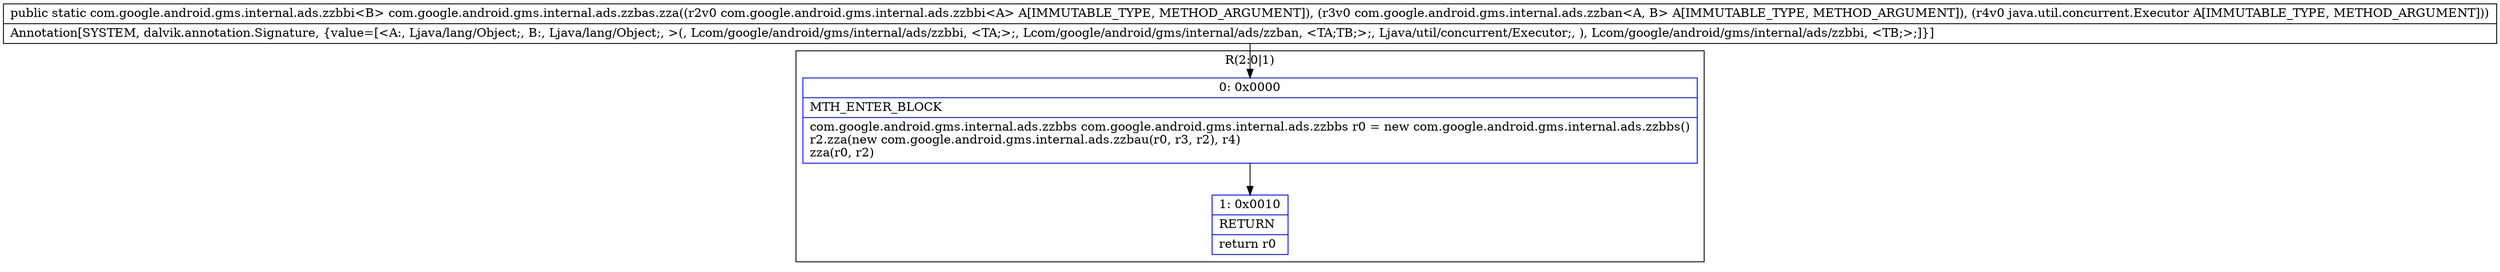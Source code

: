 digraph "CFG forcom.google.android.gms.internal.ads.zzbas.zza(Lcom\/google\/android\/gms\/internal\/ads\/zzbbi;Lcom\/google\/android\/gms\/internal\/ads\/zzban;Ljava\/util\/concurrent\/Executor;)Lcom\/google\/android\/gms\/internal\/ads\/zzbbi;" {
subgraph cluster_Region_186118996 {
label = "R(2:0|1)";
node [shape=record,color=blue];
Node_0 [shape=record,label="{0\:\ 0x0000|MTH_ENTER_BLOCK\l|com.google.android.gms.internal.ads.zzbbs com.google.android.gms.internal.ads.zzbbs r0 = new com.google.android.gms.internal.ads.zzbbs()\lr2.zza(new com.google.android.gms.internal.ads.zzbau(r0, r3, r2), r4)\lzza(r0, r2)\l}"];
Node_1 [shape=record,label="{1\:\ 0x0010|RETURN\l|return r0\l}"];
}
MethodNode[shape=record,label="{public static com.google.android.gms.internal.ads.zzbbi\<B\> com.google.android.gms.internal.ads.zzbas.zza((r2v0 com.google.android.gms.internal.ads.zzbbi\<A\> A[IMMUTABLE_TYPE, METHOD_ARGUMENT]), (r3v0 com.google.android.gms.internal.ads.zzban\<A, B\> A[IMMUTABLE_TYPE, METHOD_ARGUMENT]), (r4v0 java.util.concurrent.Executor A[IMMUTABLE_TYPE, METHOD_ARGUMENT]))  | Annotation[SYSTEM, dalvik.annotation.Signature, \{value=[\<A:, Ljava\/lang\/Object;, B:, Ljava\/lang\/Object;, \>(, Lcom\/google\/android\/gms\/internal\/ads\/zzbbi, \<TA;\>;, Lcom\/google\/android\/gms\/internal\/ads\/zzban, \<TA;TB;\>;, Ljava\/util\/concurrent\/Executor;, ), Lcom\/google\/android\/gms\/internal\/ads\/zzbbi, \<TB;\>;]\}]\l}"];
MethodNode -> Node_0;
Node_0 -> Node_1;
}

